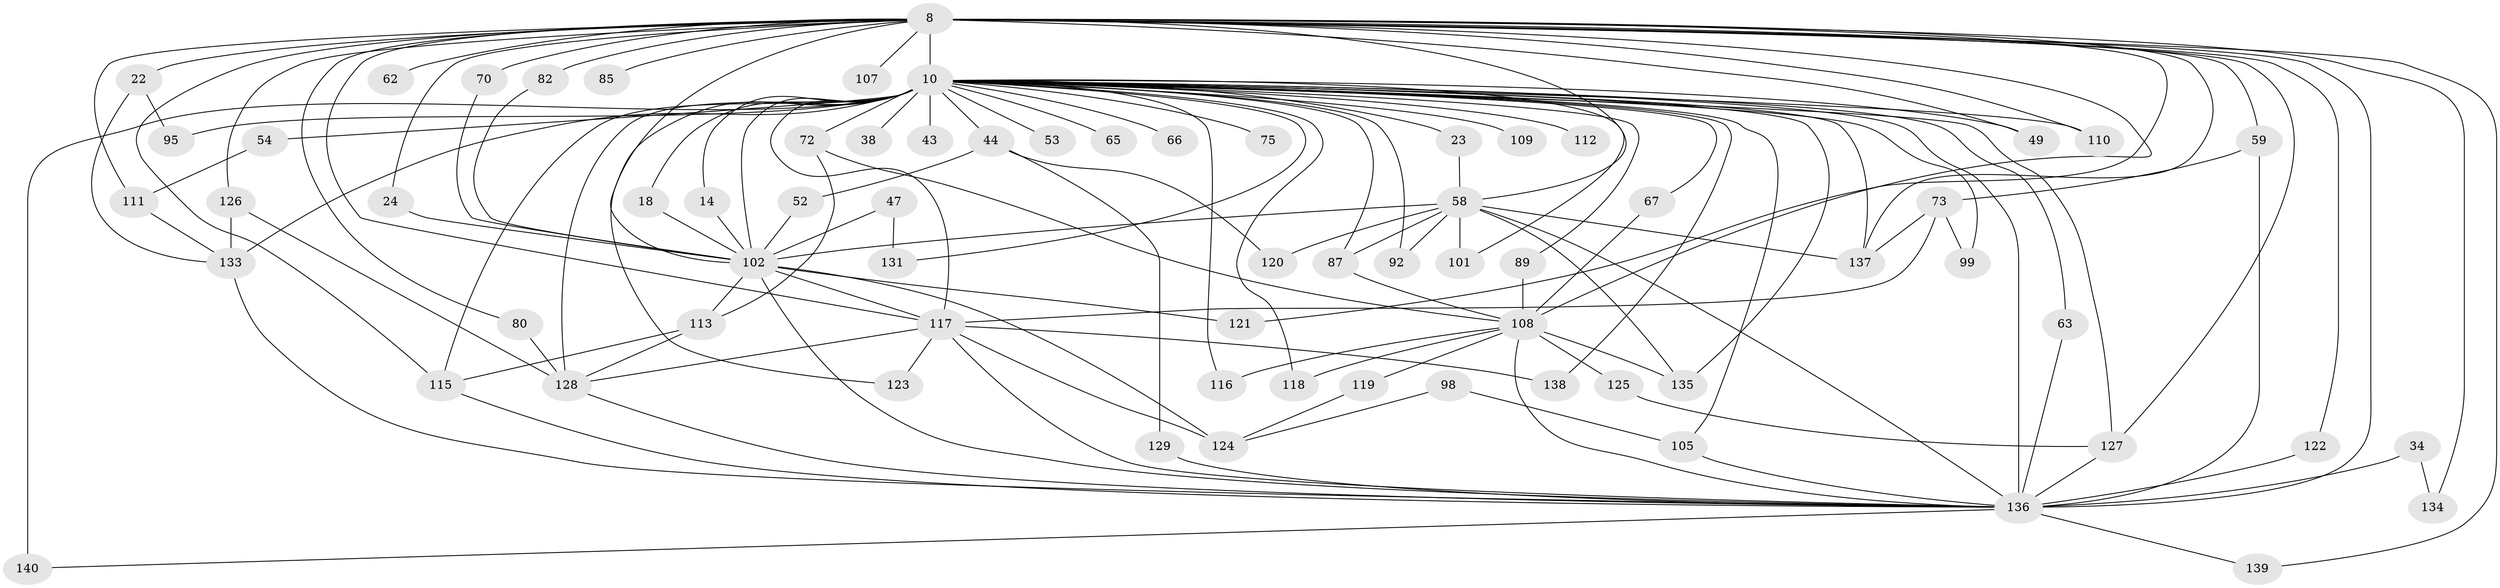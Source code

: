 // original degree distribution, {18: 0.007142857142857143, 29: 0.007142857142857143, 30: 0.007142857142857143, 17: 0.007142857142857143, 22: 0.007142857142857143, 19: 0.007142857142857143, 24: 0.007142857142857143, 28: 0.007142857142857143, 33: 0.007142857142857143, 23: 0.007142857142857143, 5: 0.05, 3: 0.25, 10: 0.007142857142857143, 2: 0.5142857142857142, 6: 0.02857142857142857, 4: 0.07142857142857142, 9: 0.007142857142857143}
// Generated by graph-tools (version 1.1) at 2025/45/03/09/25 04:45:42]
// undirected, 70 vertices, 137 edges
graph export_dot {
graph [start="1"]
  node [color=gray90,style=filled];
  8 [super="+2"];
  10 [super="+7+9"];
  14;
  18;
  22;
  23;
  24;
  34;
  38;
  43;
  44;
  47;
  49;
  52;
  53;
  54;
  58 [super="+13+39"];
  59 [super="+19"];
  62;
  63;
  65;
  66;
  67;
  70 [super="+57"];
  72 [super="+26"];
  73 [super="+33"];
  75;
  80;
  82;
  85;
  87 [super="+56"];
  89;
  92;
  95;
  98;
  99;
  101;
  102 [super="+81+90+97"];
  105 [super="+100"];
  107;
  108 [super="+71+103"];
  109;
  110;
  111 [super="+64"];
  112;
  113 [super="+83+106"];
  115 [super="+31+21+74"];
  116;
  117 [super="+78+25+91+86"];
  118;
  119;
  120;
  121;
  122;
  123;
  124 [super="+79"];
  125;
  126 [super="+77"];
  127 [super="+30+36+93"];
  128 [super="+69+68"];
  129;
  131;
  133 [super="+104+88"];
  134;
  135 [super="+130"];
  136 [super="+132+20+6"];
  137 [super="+35+114"];
  138;
  139;
  140 [super="+84"];
  8 -- 10 [weight=8];
  8 -- 22 [weight=2];
  8 -- 49;
  8 -- 82;
  8 -- 85 [weight=2];
  8 -- 108 [weight=5];
  8 -- 134;
  8 -- 139;
  8 -- 80;
  8 -- 24;
  8 -- 107;
  8 -- 110;
  8 -- 111;
  8 -- 121;
  8 -- 122;
  8 -- 62;
  8 -- 59;
  8 -- 115;
  8 -- 70;
  8 -- 126;
  8 -- 102 [weight=7];
  8 -- 137;
  8 -- 136 [weight=4];
  8 -- 127;
  8 -- 117 [weight=4];
  8 -- 58;
  10 -- 18;
  10 -- 43 [weight=2];
  10 -- 44 [weight=2];
  10 -- 54 [weight=2];
  10 -- 65 [weight=2];
  10 -- 101;
  10 -- 105 [weight=2];
  10 -- 110;
  10 -- 118;
  10 -- 140 [weight=2];
  10 -- 66 [weight=2];
  10 -- 72 [weight=4];
  10 -- 75 [weight=2];
  10 -- 38 [weight=2];
  10 -- 127 [weight=3];
  10 -- 115 [weight=4];
  10 -- 102 [weight=13];
  10 -- 137 [weight=2];
  10 -- 136 [weight=9];
  10 -- 128 [weight=4];
  10 -- 131;
  10 -- 135 [weight=2];
  10 -- 138;
  10 -- 14;
  10 -- 23 [weight=2];
  10 -- 49;
  10 -- 53;
  10 -- 63;
  10 -- 67;
  10 -- 87;
  10 -- 89;
  10 -- 92;
  10 -- 95;
  10 -- 99;
  10 -- 109;
  10 -- 112 [weight=2];
  10 -- 116;
  10 -- 123;
  10 -- 117 [weight=2];
  10 -- 133 [weight=4];
  14 -- 102;
  18 -- 102;
  22 -- 95;
  22 -- 133;
  23 -- 58;
  24 -- 102;
  34 -- 134;
  34 -- 136 [weight=2];
  44 -- 52;
  44 -- 120;
  44 -- 129;
  47 -- 131;
  47 -- 102 [weight=2];
  52 -- 102;
  54 -- 111;
  58 -- 101;
  58 -- 120;
  58 -- 92;
  58 -- 87;
  58 -- 135;
  58 -- 102;
  58 -- 137;
  58 -- 136 [weight=2];
  59 -- 73;
  59 -- 136 [weight=2];
  63 -- 136;
  67 -- 108;
  70 -- 102;
  72 -- 113;
  72 -- 108;
  73 -- 99;
  73 -- 137;
  73 -- 117 [weight=2];
  80 -- 128;
  82 -- 102;
  87 -- 108;
  89 -- 108;
  98 -- 124;
  98 -- 105;
  102 -- 121;
  102 -- 124 [weight=2];
  102 -- 136 [weight=6];
  102 -- 117;
  102 -- 113;
  105 -- 136 [weight=2];
  108 -- 116;
  108 -- 118;
  108 -- 135;
  108 -- 119;
  108 -- 125;
  108 -- 136 [weight=3];
  111 -- 133;
  113 -- 128;
  113 -- 115;
  115 -- 136;
  117 -- 124;
  117 -- 136 [weight=2];
  117 -- 128;
  117 -- 138;
  117 -- 123;
  119 -- 124;
  122 -- 136;
  125 -- 127;
  126 -- 128;
  126 -- 133;
  127 -- 136 [weight=2];
  128 -- 136;
  129 -- 136;
  133 -- 136;
  136 -- 139;
  136 -- 140;
}
